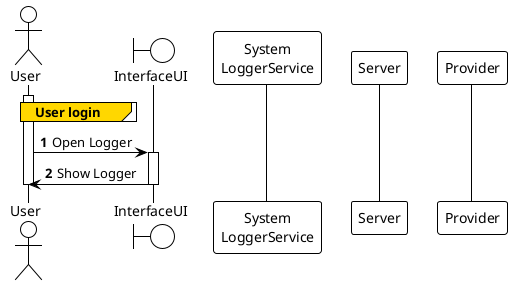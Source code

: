 @startuml
'https://plantuml.com/sequence-diagram
!theme plain

autonumber

actor User
boundary InterfaceUI
participant "System\nLoggerService" as System
participant Server
participant "Provider" as Firebase

activate User
group#Gold User login
end

User -> InterfaceUI: Open Logger
activate InterfaceUI
User <- InterfaceUI: Show Logger
deactivate InterfaceUI

deactivate User

@enduml
